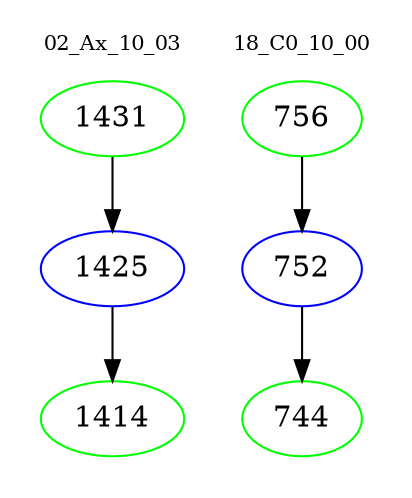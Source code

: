 digraph{
subgraph cluster_0 {
color = white
label = "02_Ax_10_03";
fontsize=10;
T0_1431 [label="1431", color="green"]
T0_1431 -> T0_1425 [color="black"]
T0_1425 [label="1425", color="blue"]
T0_1425 -> T0_1414 [color="black"]
T0_1414 [label="1414", color="green"]
}
subgraph cluster_1 {
color = white
label = "18_C0_10_00";
fontsize=10;
T1_756 [label="756", color="green"]
T1_756 -> T1_752 [color="black"]
T1_752 [label="752", color="blue"]
T1_752 -> T1_744 [color="black"]
T1_744 [label="744", color="green"]
}
}
